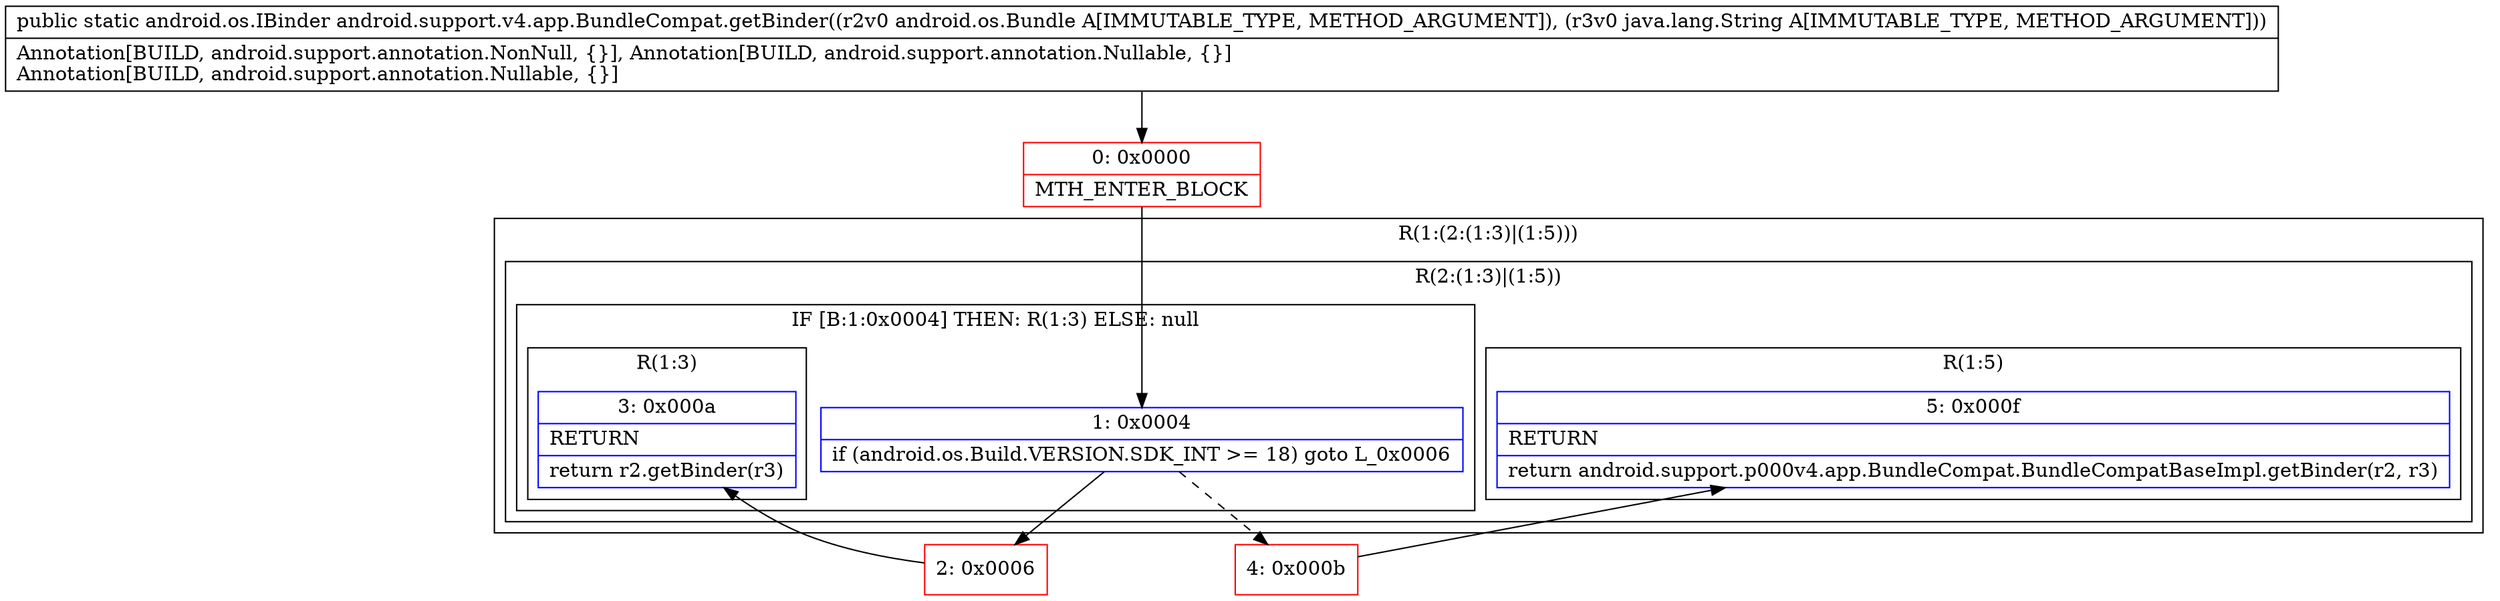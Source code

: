 digraph "CFG forandroid.support.v4.app.BundleCompat.getBinder(Landroid\/os\/Bundle;Ljava\/lang\/String;)Landroid\/os\/IBinder;" {
subgraph cluster_Region_1336667192 {
label = "R(1:(2:(1:3)|(1:5)))";
node [shape=record,color=blue];
subgraph cluster_Region_1176163755 {
label = "R(2:(1:3)|(1:5))";
node [shape=record,color=blue];
subgraph cluster_IfRegion_960878762 {
label = "IF [B:1:0x0004] THEN: R(1:3) ELSE: null";
node [shape=record,color=blue];
Node_1 [shape=record,label="{1\:\ 0x0004|if (android.os.Build.VERSION.SDK_INT \>= 18) goto L_0x0006\l}"];
subgraph cluster_Region_632606022 {
label = "R(1:3)";
node [shape=record,color=blue];
Node_3 [shape=record,label="{3\:\ 0x000a|RETURN\l|return r2.getBinder(r3)\l}"];
}
}
subgraph cluster_Region_904806372 {
label = "R(1:5)";
node [shape=record,color=blue];
Node_5 [shape=record,label="{5\:\ 0x000f|RETURN\l|return android.support.p000v4.app.BundleCompat.BundleCompatBaseImpl.getBinder(r2, r3)\l}"];
}
}
}
Node_0 [shape=record,color=red,label="{0\:\ 0x0000|MTH_ENTER_BLOCK\l}"];
Node_2 [shape=record,color=red,label="{2\:\ 0x0006}"];
Node_4 [shape=record,color=red,label="{4\:\ 0x000b}"];
MethodNode[shape=record,label="{public static android.os.IBinder android.support.v4.app.BundleCompat.getBinder((r2v0 android.os.Bundle A[IMMUTABLE_TYPE, METHOD_ARGUMENT]), (r3v0 java.lang.String A[IMMUTABLE_TYPE, METHOD_ARGUMENT]))  | Annotation[BUILD, android.support.annotation.NonNull, \{\}], Annotation[BUILD, android.support.annotation.Nullable, \{\}]\lAnnotation[BUILD, android.support.annotation.Nullable, \{\}]\l}"];
MethodNode -> Node_0;
Node_1 -> Node_2;
Node_1 -> Node_4[style=dashed];
Node_0 -> Node_1;
Node_2 -> Node_3;
Node_4 -> Node_5;
}

